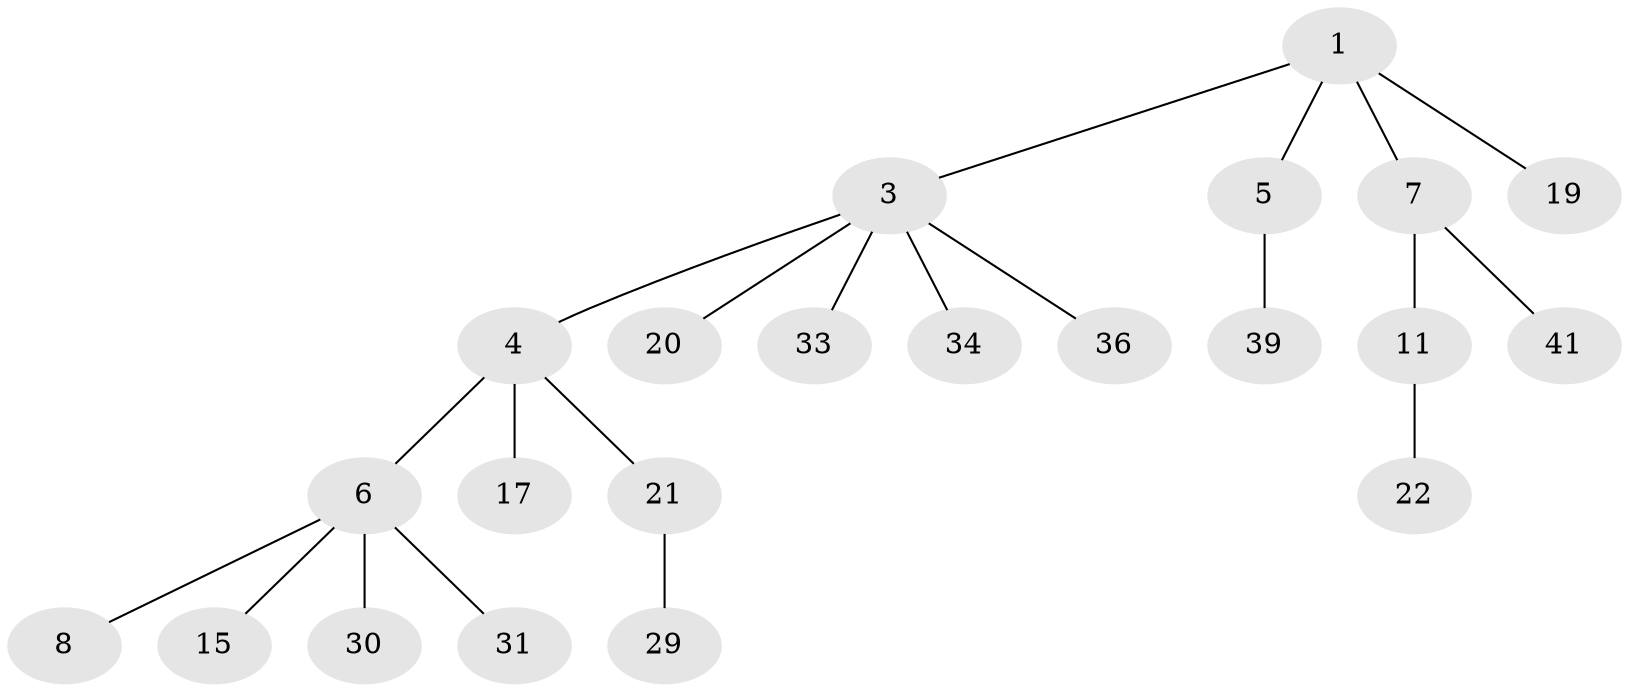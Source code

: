 // original degree distribution, {4: 0.07142857142857142, 3: 0.10714285714285714, 6: 0.03571428571428571, 2: 0.25, 7: 0.017857142857142856, 1: 0.5178571428571429}
// Generated by graph-tools (version 1.1) at 2025/19/03/04/25 18:19:17]
// undirected, 22 vertices, 21 edges
graph export_dot {
graph [start="1"]
  node [color=gray90,style=filled];
  1 [super="+2+14"];
  3 [super="+9+25+27"];
  4;
  5 [super="+23"];
  6 [super="+12+10+55+53+42"];
  7;
  8 [super="+18+16"];
  11;
  15 [super="+32"];
  17 [super="+38"];
  19 [super="+40"];
  20;
  21 [super="+50"];
  22 [super="+37+47"];
  29;
  30;
  31;
  33 [super="+51"];
  34;
  36;
  39;
  41;
  1 -- 3;
  1 -- 7;
  1 -- 19;
  1 -- 5;
  3 -- 4;
  3 -- 20;
  3 -- 36;
  3 -- 33;
  3 -- 34;
  4 -- 6;
  4 -- 17;
  4 -- 21;
  5 -- 39;
  6 -- 8;
  6 -- 30;
  6 -- 31;
  6 -- 15;
  7 -- 11;
  7 -- 41;
  11 -- 22;
  21 -- 29;
}
